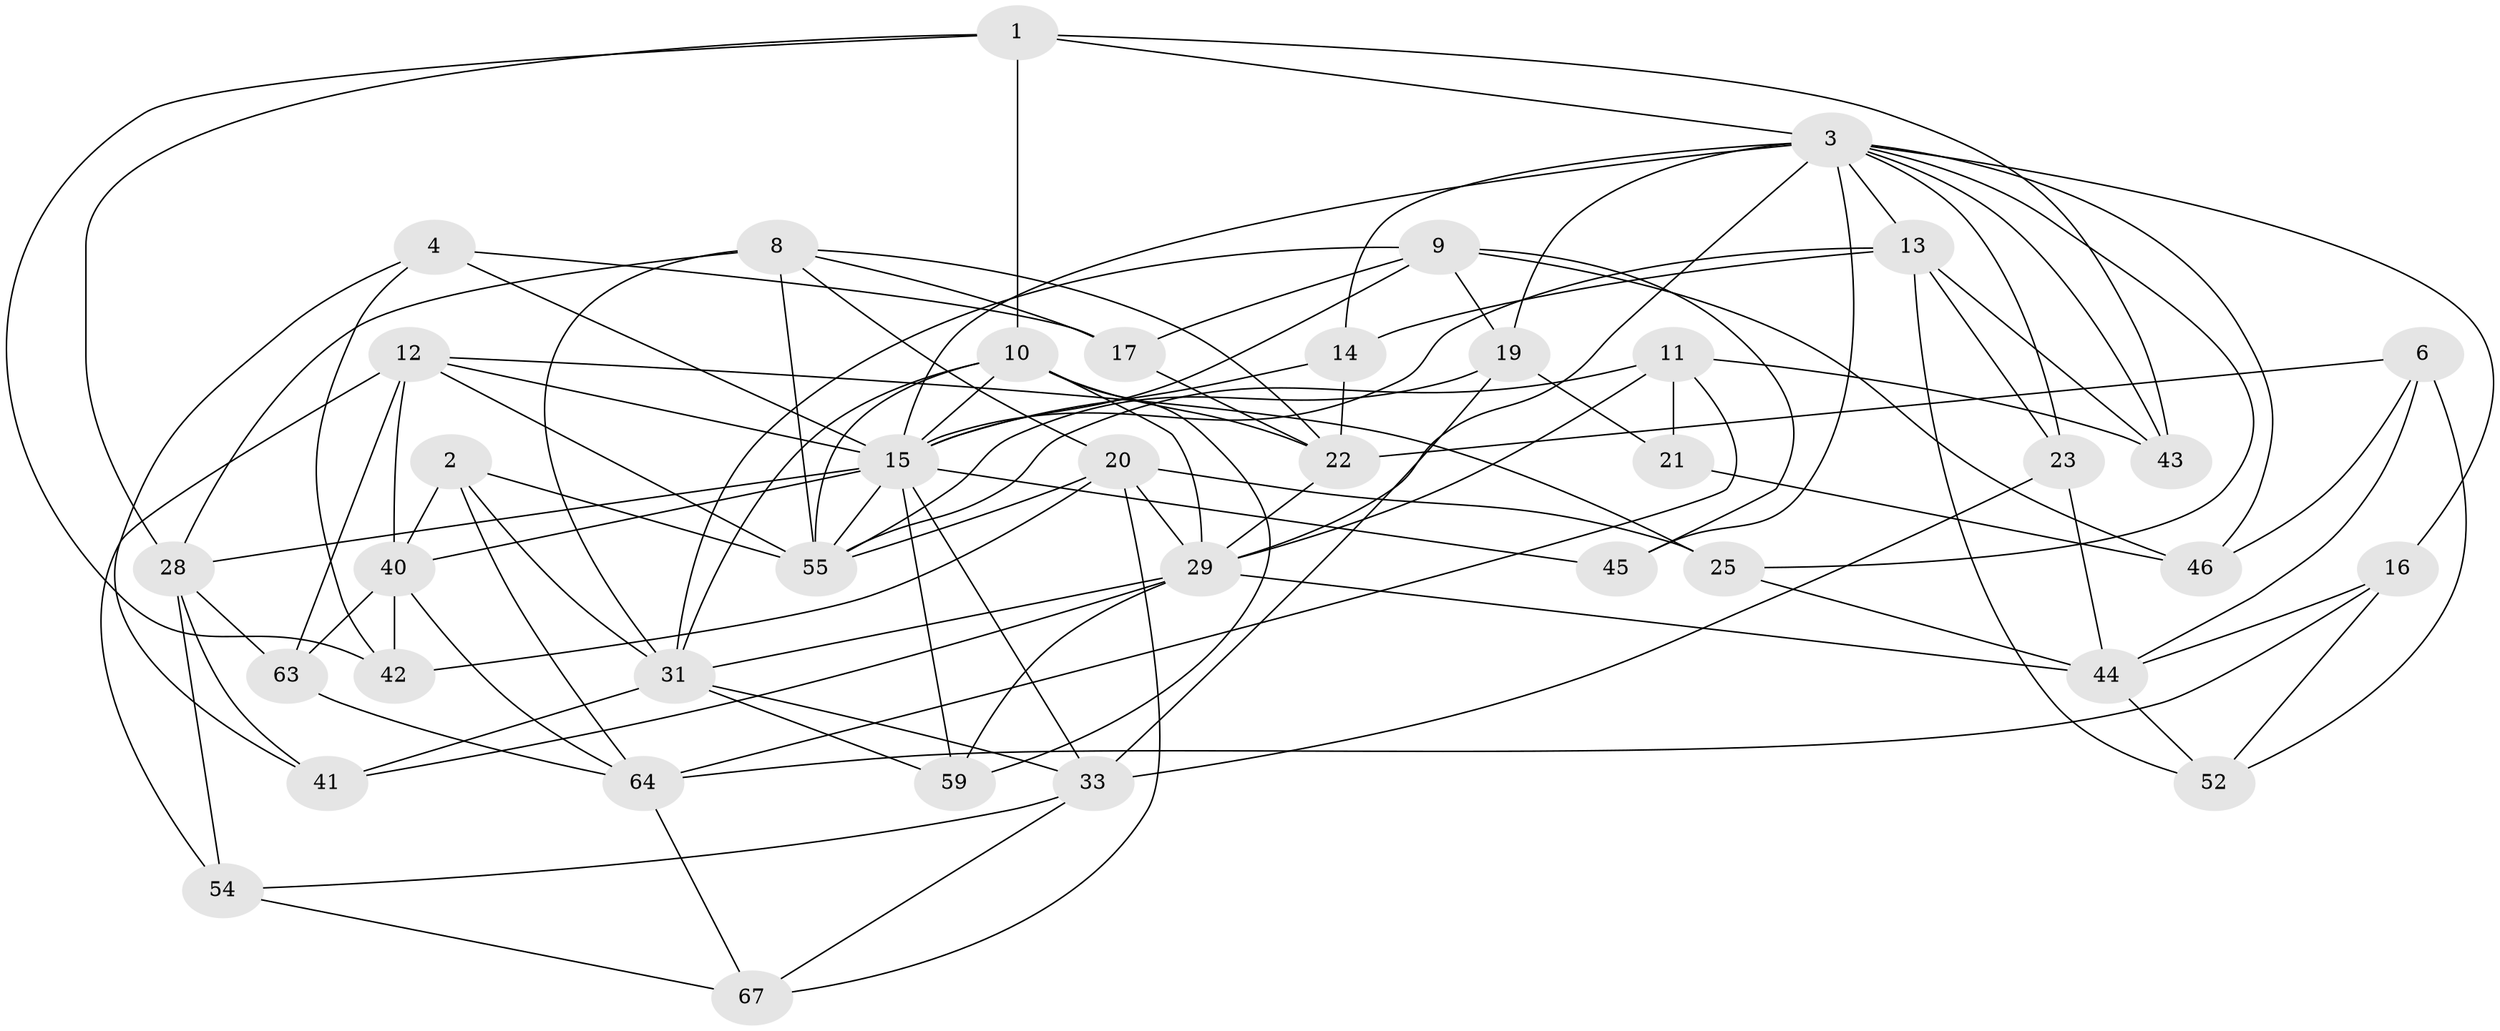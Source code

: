 // original degree distribution, {4: 1.0}
// Generated by graph-tools (version 1.1) at 2025/16/03/09/25 04:16:26]
// undirected, 39 vertices, 106 edges
graph export_dot {
graph [start="1"]
  node [color=gray90,style=filled];
  1 [super="+39+24"];
  2;
  3 [super="+7+5+34"];
  4;
  6;
  8 [super="+50"];
  9 [super="+49"];
  10 [super="+18"];
  11 [super="+69"];
  12 [super="+26"];
  13 [super="+37"];
  14 [super="+70"];
  15 [super="+68+30"];
  16;
  17;
  19 [super="+47"];
  20 [super="+27"];
  21;
  22 [super="+36"];
  23;
  25;
  28 [super="+65+75"];
  29 [super="+53+32"];
  31 [super="+60"];
  33 [super="+48"];
  40 [super="+51"];
  41;
  42;
  43;
  44 [super="+62"];
  45;
  46;
  52;
  54;
  55 [super="+71+56"];
  59;
  63;
  64 [super="+66"];
  67;
  1 -- 10 [weight=2];
  1 -- 42;
  1 -- 28;
  1 -- 3;
  1 -- 43;
  2 -- 40;
  2 -- 55;
  2 -- 64;
  2 -- 31;
  3 -- 14 [weight=2];
  3 -- 16;
  3 -- 19;
  3 -- 25;
  3 -- 43;
  3 -- 45 [weight=2];
  3 -- 23;
  3 -- 13;
  3 -- 29;
  3 -- 46;
  3 -- 15;
  4 -- 41;
  4 -- 17;
  4 -- 42;
  4 -- 15;
  6 -- 46;
  6 -- 52;
  6 -- 44;
  6 -- 22;
  8 -- 55;
  8 -- 31;
  8 -- 22;
  8 -- 17;
  8 -- 20;
  8 -- 28;
  9 -- 17;
  9 -- 45;
  9 -- 31;
  9 -- 19;
  9 -- 46;
  9 -- 15;
  10 -- 22;
  10 -- 55;
  10 -- 59;
  10 -- 31;
  10 -- 29;
  10 -- 15;
  11 -- 21;
  11 -- 64;
  11 -- 43;
  11 -- 29 [weight=2];
  11 -- 55;
  12 -- 15;
  12 -- 40;
  12 -- 25;
  12 -- 54;
  12 -- 63;
  12 -- 55;
  13 -- 15 [weight=2];
  13 -- 14 [weight=2];
  13 -- 52;
  13 -- 23;
  13 -- 43;
  14 -- 15;
  14 -- 22;
  15 -- 40;
  15 -- 59;
  15 -- 45;
  15 -- 33;
  15 -- 28 [weight=3];
  15 -- 55;
  16 -- 44;
  16 -- 52;
  16 -- 64;
  17 -- 22;
  19 -- 21 [weight=2];
  19 -- 33;
  19 -- 55;
  20 -- 67;
  20 -- 42;
  20 -- 25;
  20 -- 55;
  20 -- 29;
  21 -- 46;
  22 -- 29;
  23 -- 33;
  23 -- 44;
  25 -- 44;
  28 -- 54;
  28 -- 41;
  28 -- 63;
  29 -- 41;
  29 -- 44;
  29 -- 31;
  29 -- 59;
  31 -- 41;
  31 -- 33;
  31 -- 59;
  33 -- 67;
  33 -- 54;
  40 -- 63;
  40 -- 42;
  40 -- 64;
  44 -- 52;
  54 -- 67;
  63 -- 64;
  64 -- 67;
}
